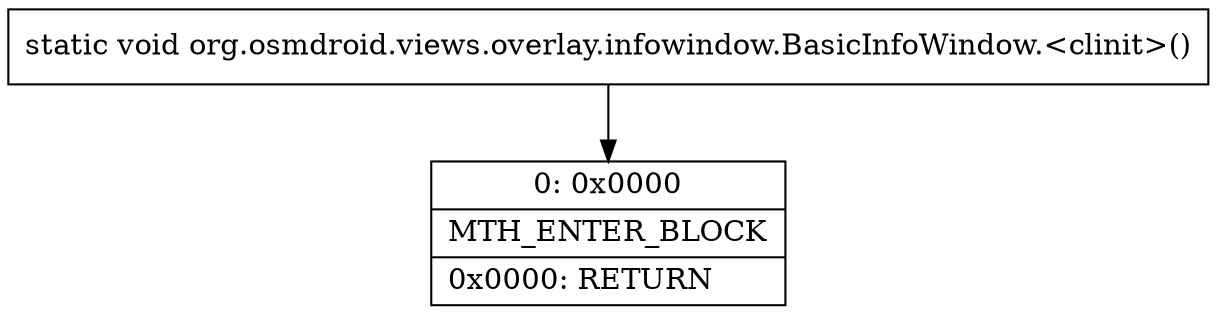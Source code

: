 digraph "CFG fororg.osmdroid.views.overlay.infowindow.BasicInfoWindow.\<clinit\>()V" {
Node_0 [shape=record,label="{0\:\ 0x0000|MTH_ENTER_BLOCK\l|0x0000: RETURN   \l}"];
MethodNode[shape=record,label="{static void org.osmdroid.views.overlay.infowindow.BasicInfoWindow.\<clinit\>() }"];
MethodNode -> Node_0;
}

